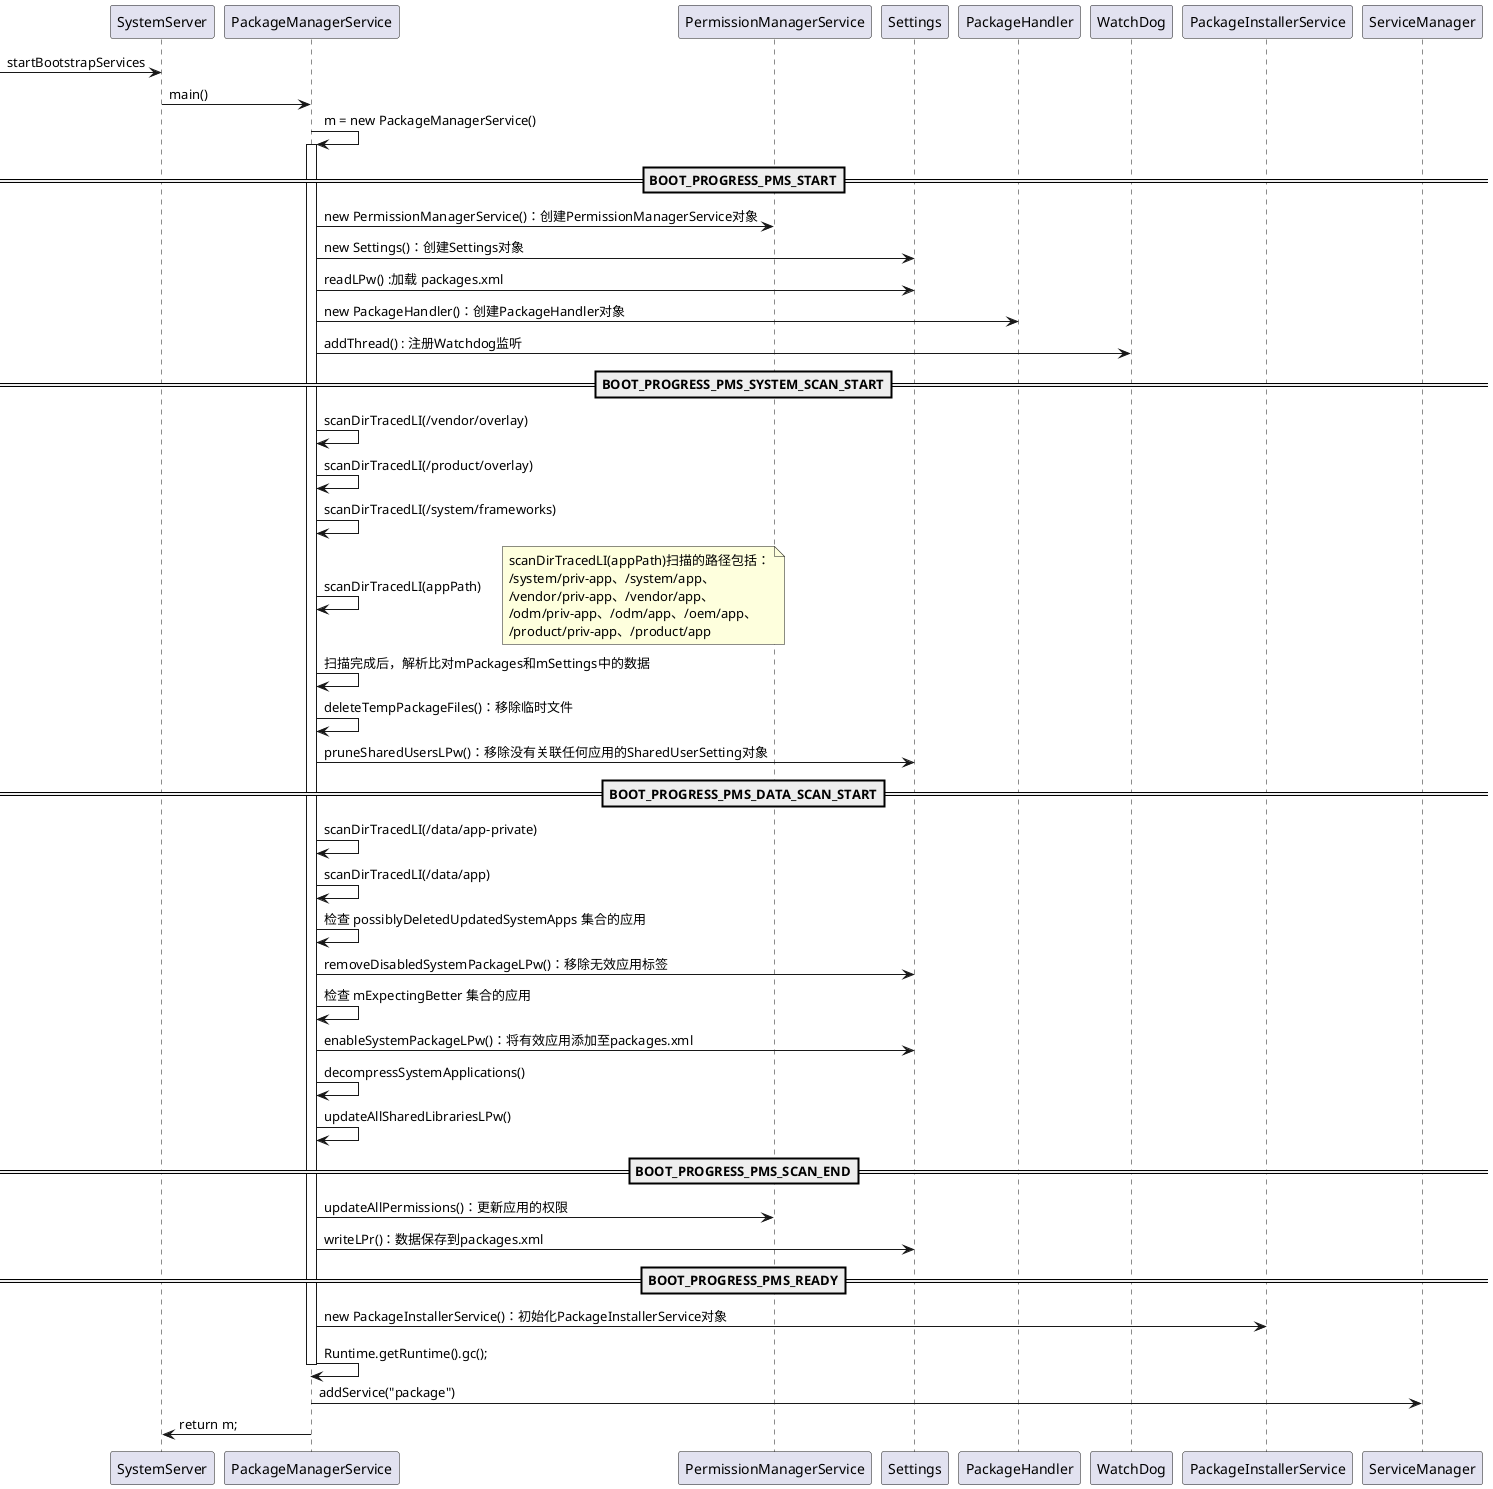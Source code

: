 @startuml
-> SystemServer:startBootstrapServices
SystemServer -> PackageManagerService: main()
PackageManagerService -> PackageManagerService: m = new PackageManagerService()
activate PackageManagerService
==BOOT_PROGRESS_PMS_START==
PackageManagerService -> PermissionManagerService:new PermissionManagerService()：创建PermissionManagerService对象
PackageManagerService -> Settings:new Settings()：创建Settings对象
PackageManagerService -> Settings:readLPw() :加载 packages.xml
PackageManagerService -> PackageHandler:new PackageHandler()：创建PackageHandler对象
PackageManagerService -> WatchDog:addThread() : 注册Watchdog监听
==BOOT_PROGRESS_PMS_SYSTEM_SCAN_START==
PackageManagerService -> PackageManagerService:scanDirTracedLI(/vendor/overlay)
PackageManagerService -> PackageManagerService:scanDirTracedLI(/product/overlay)
PackageManagerService -> PackageManagerService:scanDirTracedLI(/system/frameworks)
PackageManagerService -> PackageManagerService:scanDirTracedLI(appPath)
note right
scanDirTracedLI(appPath)扫描的路径包括：
/system/priv-app、/system/app、
/vendor/priv-app、/vendor/app、
/odm/priv-app、/odm/app、/oem/app、
/product/priv-app、/product/app
end note
PackageManagerService -> PackageManagerService:扫描完成后，解析比对mPackages和mSettings中的数据
PackageManagerService -> PackageManagerService:deleteTempPackageFiles()：移除临时文件
PackageManagerService -> Settings:pruneSharedUsersLPw()：移除没有关联任何应用的SharedUserSetting对象
==BOOT_PROGRESS_PMS_DATA_SCAN_START==
PackageManagerService -> PackageManagerService:scanDirTracedLI(/data/app-private)
PackageManagerService -> PackageManagerService:scanDirTracedLI(/data/app)
PackageManagerService -> PackageManagerService:检查 possiblyDeletedUpdatedSystemApps 集合的应用
PackageManagerService -> Settings:removeDisabledSystemPackageLPw()：移除无效应用标签
PackageManagerService -> PackageManagerService:检查 mExpectingBetter 集合的应用
PackageManagerService -> Settings:enableSystemPackageLPw()：将有效应用添加至packages.xml
PackageManagerService -> PackageManagerService:decompressSystemApplications()
PackageManagerService -> PackageManagerService:updateAllSharedLibrariesLPw()
==BOOT_PROGRESS_PMS_SCAN_END==
PackageManagerService -> PermissionManagerService:updateAllPermissions()：更新应用的权限
PackageManagerService -> Settings:writeLPr()：数据保存到packages.xml
==BOOT_PROGRESS_PMS_READY==
PackageManagerService -> PackageInstallerService:new PackageInstallerService()：初始化PackageInstallerService对象
PackageManagerService -> PackageManagerService:Runtime.getRuntime().gc();
deactivate PackageManagerService
PackageManagerService -> ServiceManager:addService("package")
SystemServer <- PackageManagerService:return m;

@enduml
